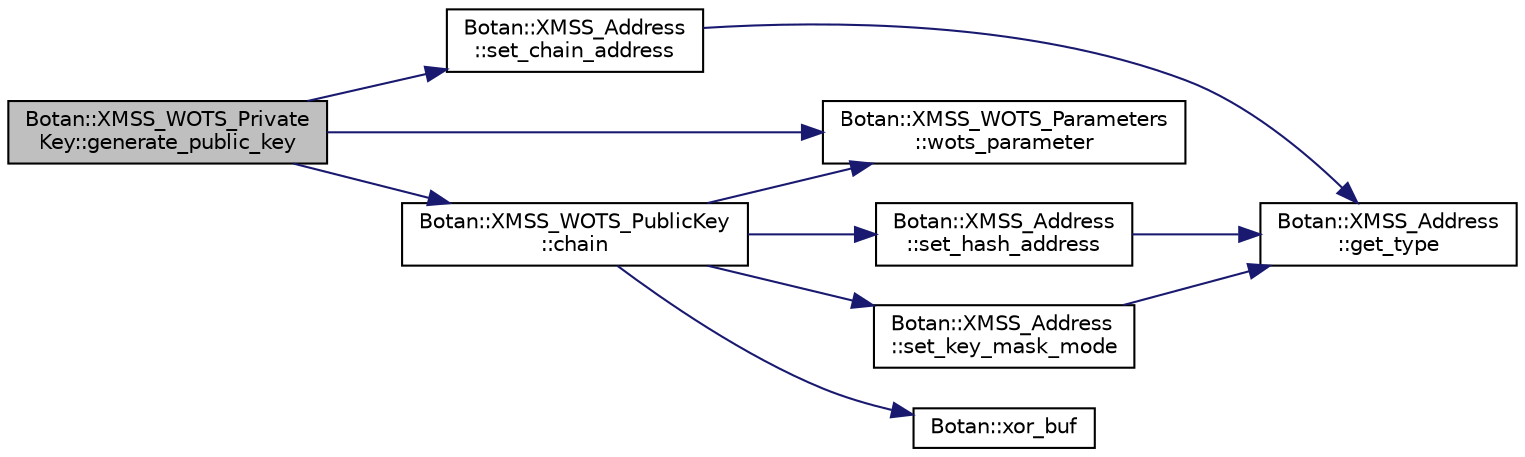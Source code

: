 digraph "Botan::XMSS_WOTS_PrivateKey::generate_public_key"
{
  edge [fontname="Helvetica",fontsize="10",labelfontname="Helvetica",labelfontsize="10"];
  node [fontname="Helvetica",fontsize="10",shape=record];
  rankdir="LR";
  Node22 [label="Botan::XMSS_WOTS_Private\lKey::generate_public_key",height=0.2,width=0.4,color="black", fillcolor="grey75", style="filled", fontcolor="black"];
  Node22 -> Node23 [color="midnightblue",fontsize="10",style="solid",fontname="Helvetica"];
  Node23 [label="Botan::XMSS_Address\l::set_chain_address",height=0.2,width=0.4,color="black", fillcolor="white", style="filled",URL="$class_botan_1_1_x_m_s_s___address.html#a766e70130914b681020366d80c625fce"];
  Node23 -> Node24 [color="midnightblue",fontsize="10",style="solid",fontname="Helvetica"];
  Node24 [label="Botan::XMSS_Address\l::get_type",height=0.2,width=0.4,color="black", fillcolor="white", style="filled",URL="$class_botan_1_1_x_m_s_s___address.html#a278cf3ba854261fd2c73fbc996fb89b1"];
  Node22 -> Node25 [color="midnightblue",fontsize="10",style="solid",fontname="Helvetica"];
  Node25 [label="Botan::XMSS_WOTS_PublicKey\l::chain",height=0.2,width=0.4,color="black", fillcolor="white", style="filled",URL="$class_botan_1_1_x_m_s_s___w_o_t_s___public_key.html#ac94af1061b3136b52bacfc200710b809"];
  Node25 -> Node26 [color="midnightblue",fontsize="10",style="solid",fontname="Helvetica"];
  Node26 [label="Botan::XMSS_WOTS_Parameters\l::wots_parameter",height=0.2,width=0.4,color="black", fillcolor="white", style="filled",URL="$class_botan_1_1_x_m_s_s___w_o_t_s___parameters.html#a1226fc756a477864962d5a0d1c88184b"];
  Node25 -> Node27 [color="midnightblue",fontsize="10",style="solid",fontname="Helvetica"];
  Node27 [label="Botan::XMSS_Address\l::set_hash_address",height=0.2,width=0.4,color="black", fillcolor="white", style="filled",URL="$class_botan_1_1_x_m_s_s___address.html#a0a5d46d9a17f3a39808356d079b592fa"];
  Node27 -> Node24 [color="midnightblue",fontsize="10",style="solid",fontname="Helvetica"];
  Node25 -> Node28 [color="midnightblue",fontsize="10",style="solid",fontname="Helvetica"];
  Node28 [label="Botan::XMSS_Address\l::set_key_mask_mode",height=0.2,width=0.4,color="black", fillcolor="white", style="filled",URL="$class_botan_1_1_x_m_s_s___address.html#a12a0bcf65685053363b944be811f57db"];
  Node28 -> Node24 [color="midnightblue",fontsize="10",style="solid",fontname="Helvetica"];
  Node25 -> Node29 [color="midnightblue",fontsize="10",style="solid",fontname="Helvetica"];
  Node29 [label="Botan::xor_buf",height=0.2,width=0.4,color="black", fillcolor="white", style="filled",URL="$namespace_botan.html#a9c8197d5fc973d59ae216ca5f865be55"];
  Node22 -> Node26 [color="midnightblue",fontsize="10",style="solid",fontname="Helvetica"];
}
